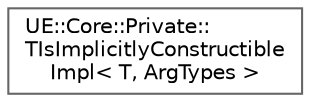 digraph "Graphical Class Hierarchy"
{
 // INTERACTIVE_SVG=YES
 // LATEX_PDF_SIZE
  bgcolor="transparent";
  edge [fontname=Helvetica,fontsize=10,labelfontname=Helvetica,labelfontsize=10];
  node [fontname=Helvetica,fontsize=10,shape=box,height=0.2,width=0.4];
  rankdir="LR";
  Node0 [id="Node000000",label="UE::Core::Private::\lTIsImplicitlyConstructible\lImpl\< T, ArgTypes \>",height=0.2,width=0.4,color="grey40", fillcolor="white", style="filled",URL="$de/d7a/structUE_1_1Core_1_1Private_1_1TIsImplicitlyConstructibleImpl.html",tooltip=" "];
}
